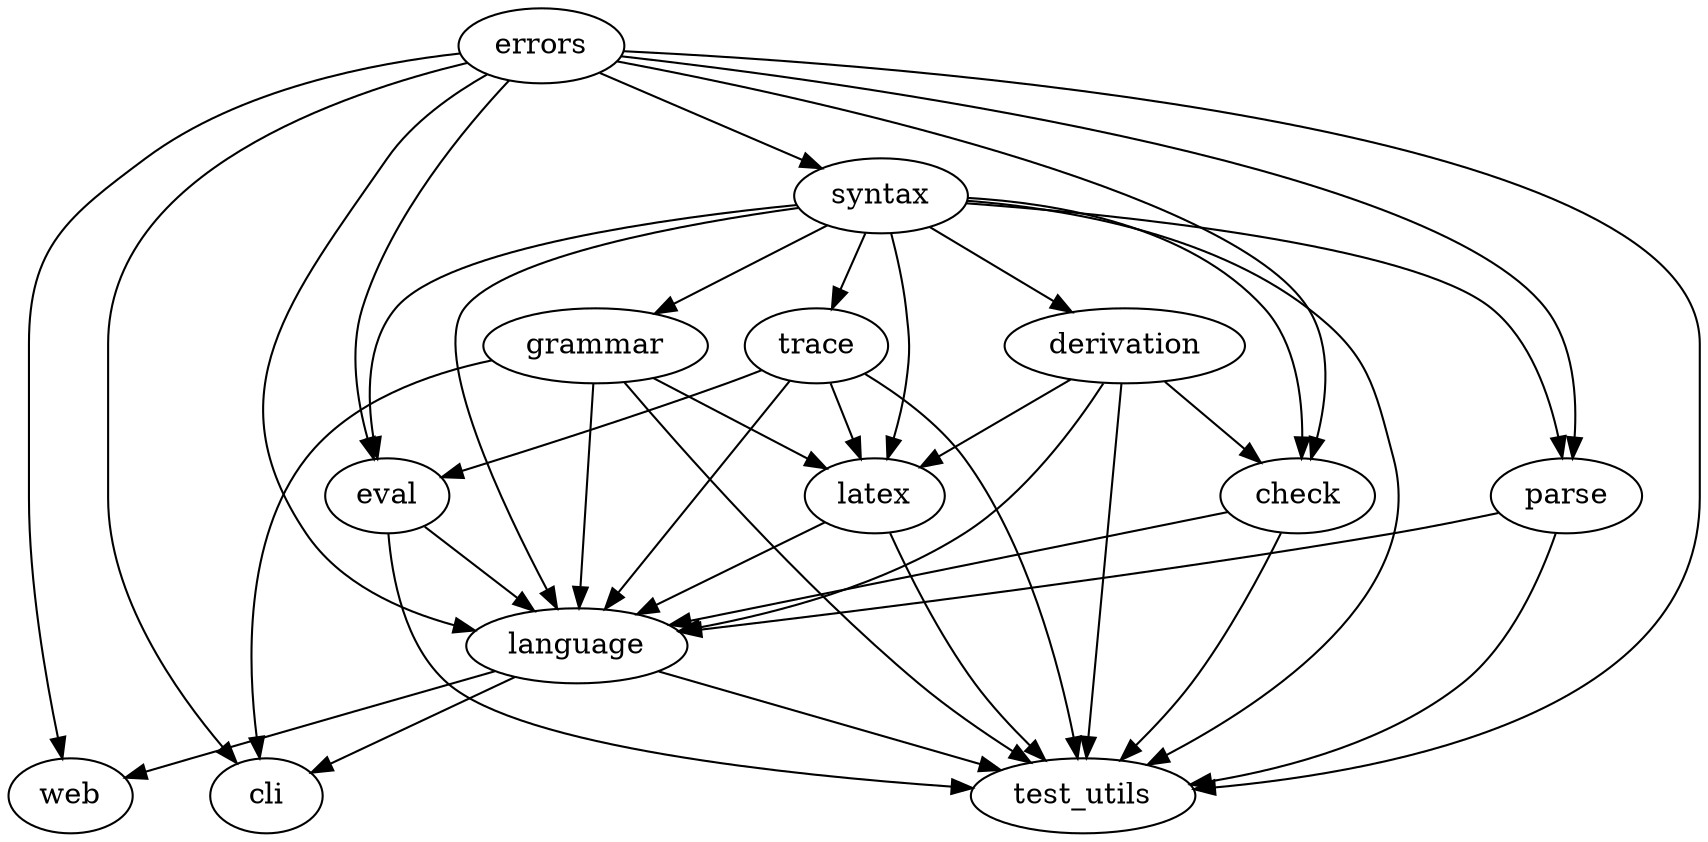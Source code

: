 digraph crates{
  check
  derivation
  eval
  language
  parse
  test_utils
  web
  cli
  errors
  grammar
  latex
  syntax
  trace

  errors -> check
  syntax -> check
  derivation -> check

  syntax -> derivation

  errors -> eval
  syntax -> eval
  trace -> eval

  errors -> language
  syntax -> language
  parse -> language
  eval -> language
  check -> language
  derivation -> language
  trace -> language
  latex -> language
  grammar -> language

  errors-> parse
  syntax-> parse

  errors -> test_utils
  check -> test_utils
  eval -> test_utils
  language -> test_utils
  derivation -> test_utils
  trace -> test_utils
  syntax -> test_utils
  latex -> test_utils
  parse -> test_utils
  grammar -> test_utils

  errors-> web
  language -> web

  errors -> cli
  language -> cli
  grammar -> cli

  syntax -> grammar

  syntax-> latex
  derivation-> latex
  trace-> latex
  grammar-> latex

  errors -> syntax

  syntax -> trace


}  
